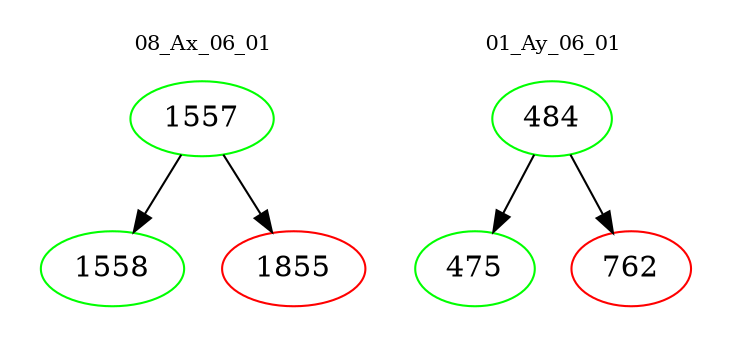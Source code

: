 digraph{
subgraph cluster_0 {
color = white
label = "08_Ax_06_01";
fontsize=10;
T0_1557 [label="1557", color="green"]
T0_1557 -> T0_1558 [color="black"]
T0_1558 [label="1558", color="green"]
T0_1557 -> T0_1855 [color="black"]
T0_1855 [label="1855", color="red"]
}
subgraph cluster_1 {
color = white
label = "01_Ay_06_01";
fontsize=10;
T1_484 [label="484", color="green"]
T1_484 -> T1_475 [color="black"]
T1_475 [label="475", color="green"]
T1_484 -> T1_762 [color="black"]
T1_762 [label="762", color="red"]
}
}
